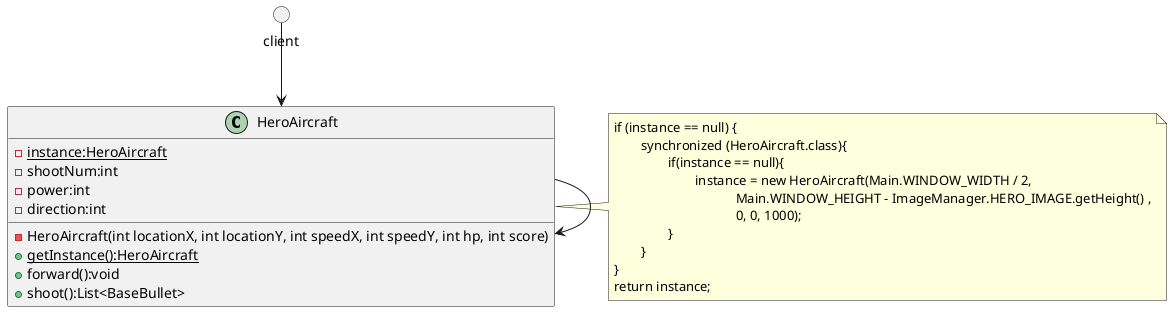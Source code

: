 @startuml
'https://plantuml.com/class-diagram

class HeroAircraft {
    - {static} instance:HeroAircraft
    - shootNum:int
    - power:int
    - direction:int
    - HeroAircraft(int locationX, int locationY, int speedX, int speedY, int hp, int score)
    + {static} getInstance():HeroAircraft
    + forward():void
    + shoot():List<BaseBullet>
}

note right of HeroAircraft
if (instance == null) {
        synchronized (HeroAircraft.class){
                if(instance == null){
                        instance = new HeroAircraft(Main.WINDOW_WIDTH / 2,
                                    Main.WINDOW_HEIGHT - ImageManager.HERO_IMAGE.getHeight() ,
                                    0, 0, 1000);
                }
        }
}
return instance;
end note

() client

HeroAircraft --> HeroAircraft

client --> HeroAircraft



@enduml
